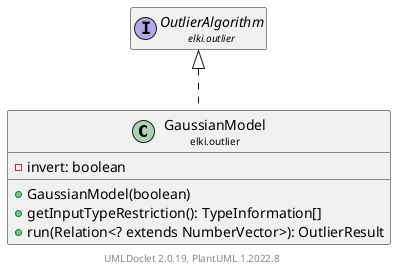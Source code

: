 @startuml
    remove .*\.(Instance|Par|Parameterizer|Factory)$
    set namespaceSeparator none
    hide empty fields
    hide empty methods

    class "<size:14>GaussianModel\n<size:10>elki.outlier" as elki.outlier.GaussianModel [[GaussianModel.html]] {
        -invert: boolean
        +GaussianModel(boolean)
        +getInputTypeRestriction(): TypeInformation[]
        +run(Relation<? extends NumberVector>): OutlierResult
    }

    interface "<size:14>OutlierAlgorithm\n<size:10>elki.outlier" as elki.outlier.OutlierAlgorithm [[OutlierAlgorithm.html]]
    class "<size:14>GaussianModel.Par\n<size:10>elki.outlier" as elki.outlier.GaussianModel.Par [[GaussianModel.Par.html]]

    elki.outlier.OutlierAlgorithm <|.. elki.outlier.GaussianModel
    elki.outlier.GaussianModel +-- elki.outlier.GaussianModel.Par

    center footer UMLDoclet 2.0.19, PlantUML 1.2022.8
@enduml
